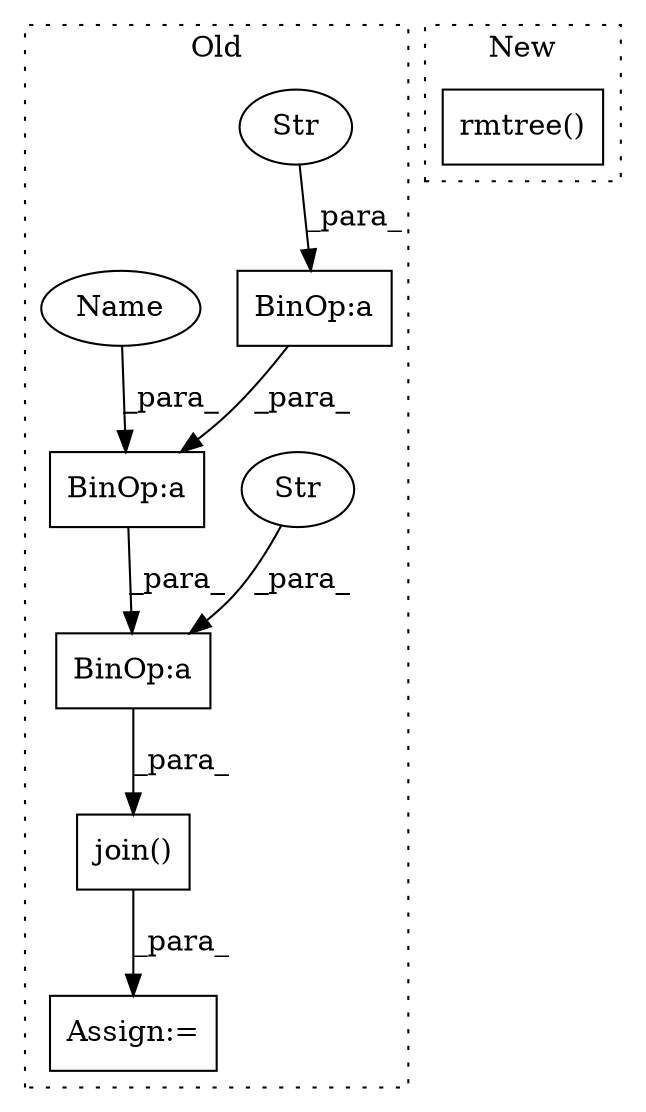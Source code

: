 digraph G {
subgraph cluster0 {
1 [label="join()" a="75" s="7274,7348" l="13,1" shape="box"];
3 [label="Assign:=" a="68" s="7271" l="3" shape="box"];
4 [label="BinOp:a" a="82" s="7314" l="3" shape="box"];
5 [label="BinOp:a" a="82" s="7314" l="9" shape="box"];
6 [label="Str" a="66" s="7317" l="3" shape="ellipse"];
7 [label="BinOp:a" a="82" s="7322" l="9" shape="box"];
8 [label="Str" a="66" s="7331" l="17" shape="ellipse"];
9 [label="Name" a="87" s="7323" l="5" shape="ellipse"];
label = "Old";
style="dotted";
}
subgraph cluster1 {
2 [label="rmtree()" a="75" s="7200,7223" l="14,1" shape="box"];
label = "New";
style="dotted";
}
1 -> 3 [label="_para_"];
4 -> 5 [label="_para_"];
5 -> 7 [label="_para_"];
6 -> 4 [label="_para_"];
7 -> 1 [label="_para_"];
8 -> 7 [label="_para_"];
9 -> 5 [label="_para_"];
}
